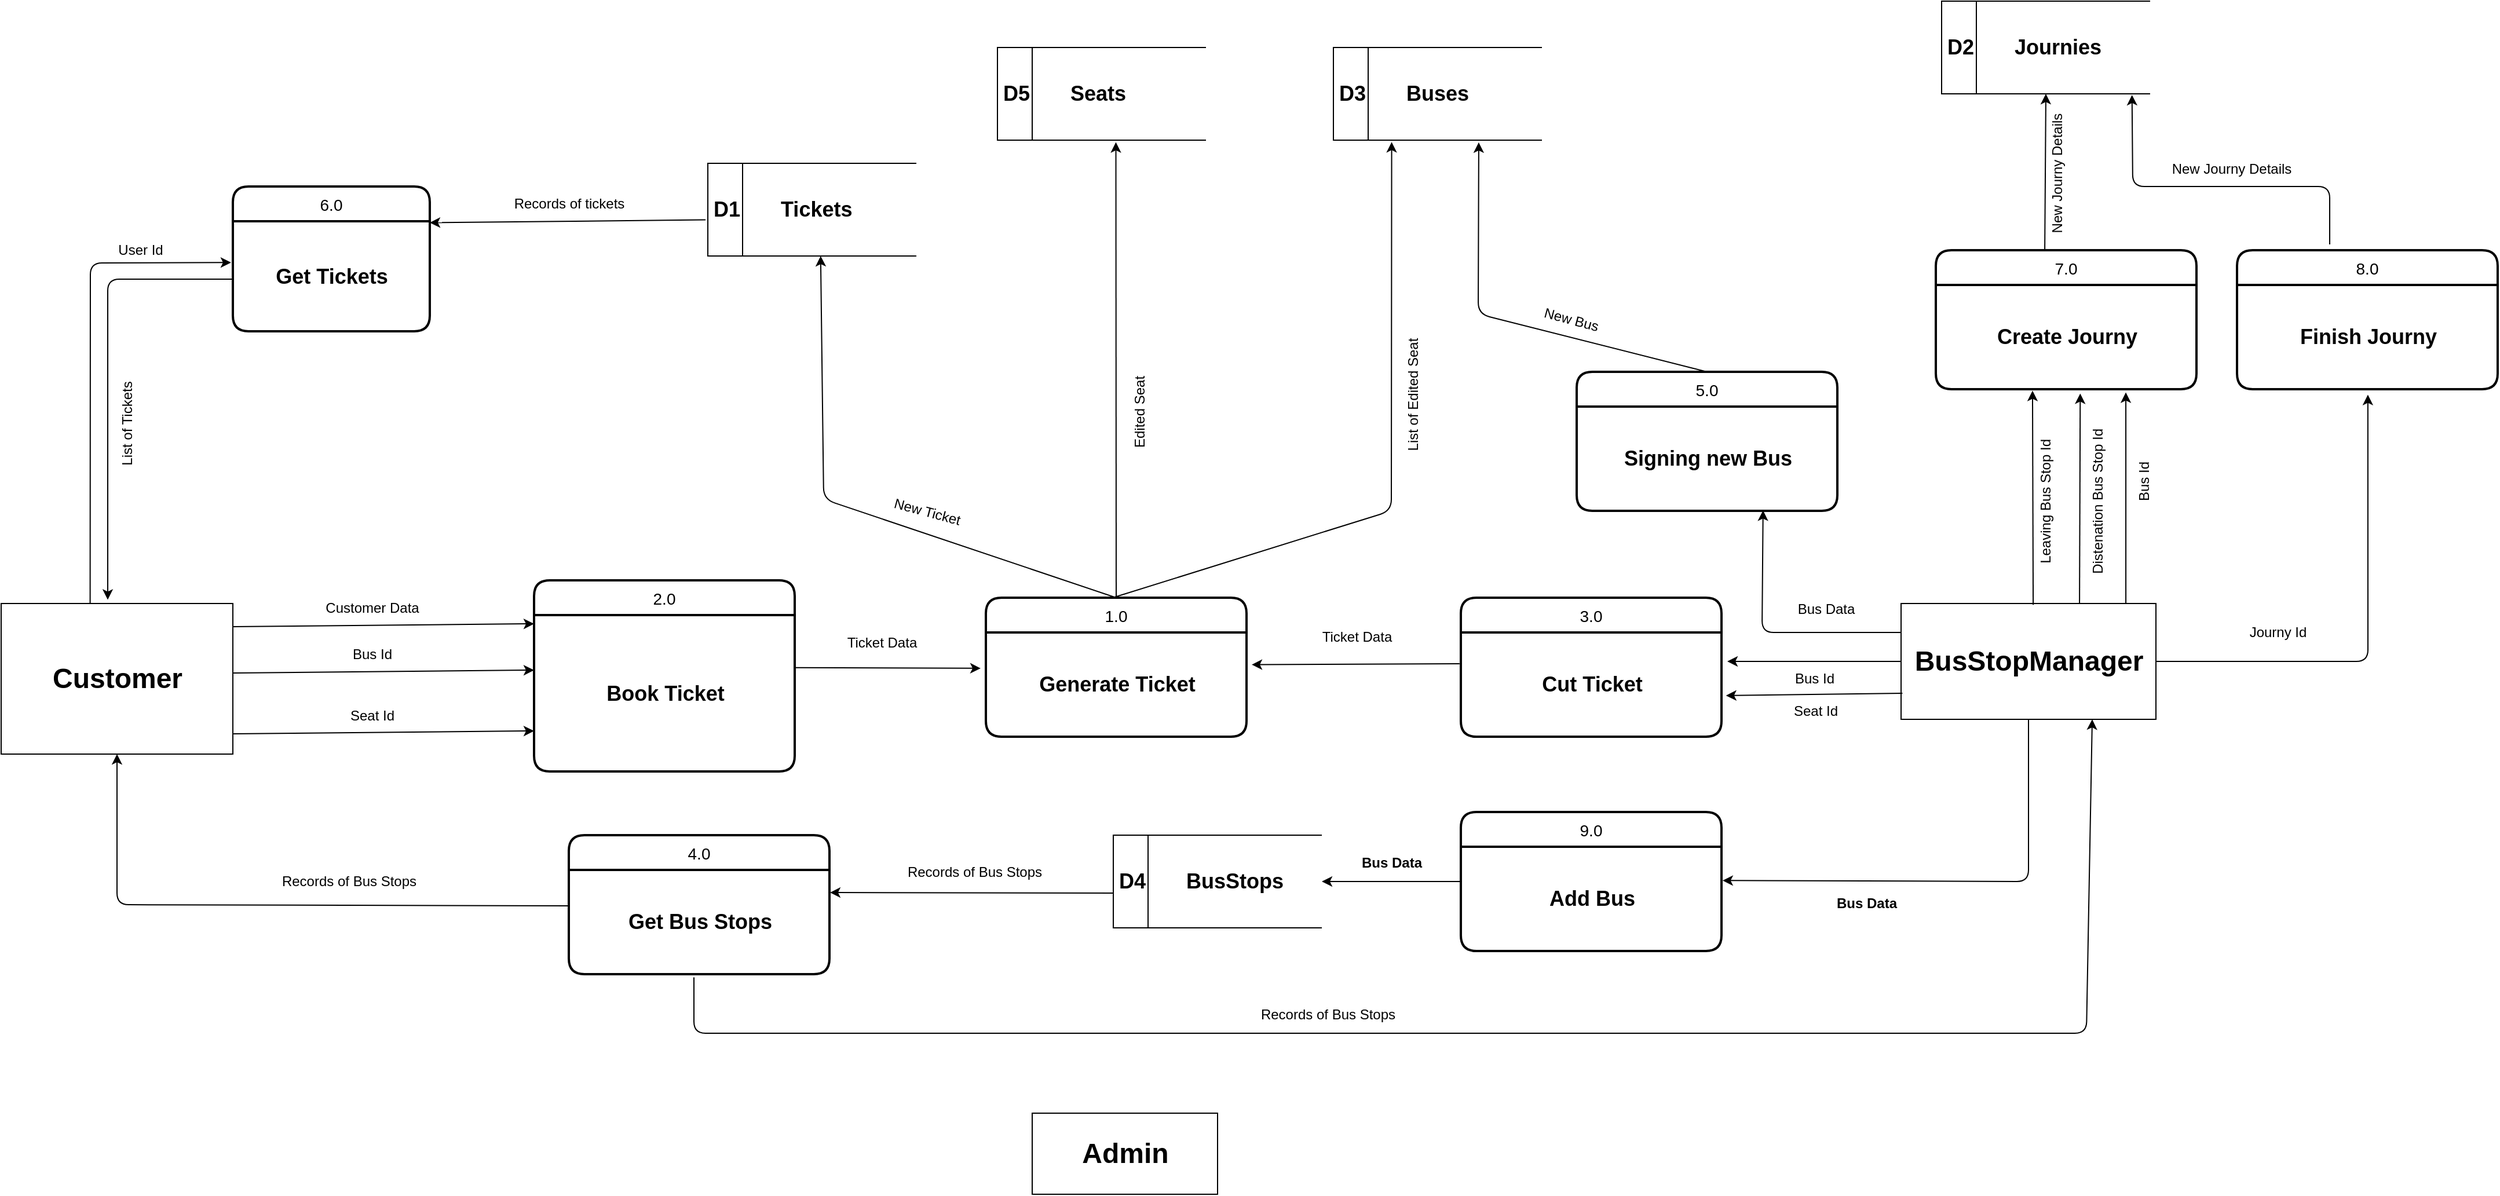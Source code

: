 <mxfile>
    <diagram id="aX-Lr2r9KnKkKdBtXtFj" name="Page-1">
        <mxGraphModel dx="4344" dy="2138" grid="1" gridSize="10" guides="1" tooltips="1" connect="1" arrows="1" fold="1" page="1" pageScale="1" pageWidth="850" pageHeight="1100" math="0" shadow="0">
            <root>
                <mxCell id="0"/>
                <mxCell id="1" parent="0"/>
                <mxCell id="12" style="edgeStyle=none;html=1;exitX=1;exitY=0.5;exitDx=0;exitDy=0;entryX=0;entryY=0.5;entryDx=0;entryDy=0;" edge="1" parent="1">
                    <mxGeometry relative="1" as="geometry">
                        <mxPoint x="-770" y="60" as="sourcePoint"/>
                        <mxPoint x="-510" y="57.5" as="targetPoint"/>
                    </mxGeometry>
                </mxCell>
                <mxCell id="2" value="&lt;font style=&quot;font-size: 24px;&quot;&gt;&lt;b&gt;Customer&lt;/b&gt;&lt;/font&gt;" style="html=1;" parent="1" vertex="1">
                    <mxGeometry x="-970" y="40" width="200" height="130" as="geometry"/>
                </mxCell>
                <mxCell id="3" value="&lt;font style=&quot;font-size: 24px;&quot;&gt;&lt;b&gt;BusStopManager&lt;/b&gt;&lt;/font&gt;" style="html=1;" parent="1" vertex="1">
                    <mxGeometry x="670" y="40" width="220" height="100" as="geometry"/>
                </mxCell>
                <mxCell id="4" value="&lt;font style=&quot;font-size: 24px;&quot;&gt;&lt;b&gt;Admin&lt;/b&gt;&lt;/font&gt;" style="html=1;" parent="1" vertex="1">
                    <mxGeometry x="-80" y="480" width="160" height="70" as="geometry"/>
                </mxCell>
                <mxCell id="5" value="2.0" style="swimlane;childLayout=stackLayout;horizontal=1;startSize=30;horizontalStack=0;rounded=1;fontSize=14;fontStyle=0;strokeWidth=2;resizeParent=0;resizeLast=1;shadow=0;dashed=0;align=center;" parent="1" vertex="1">
                    <mxGeometry x="-510" y="20" width="225" height="165" as="geometry"/>
                </mxCell>
                <mxCell id="6" value="&lt;b&gt;&lt;font style=&quot;font-size: 18px;&quot;&gt;Book Ticket&lt;/font&gt;&lt;/b&gt;" style="text;html=1;align=center;verticalAlign=middle;resizable=0;points=[];autosize=1;strokeColor=none;fillColor=none;" parent="5" vertex="1">
                    <mxGeometry y="30" width="225" height="135" as="geometry"/>
                </mxCell>
                <mxCell id="8" value="1.0" style="swimlane;childLayout=stackLayout;horizontal=1;startSize=30;horizontalStack=0;rounded=1;fontSize=14;fontStyle=0;strokeWidth=2;resizeParent=0;resizeLast=1;shadow=0;dashed=0;align=center;" vertex="1" parent="1">
                    <mxGeometry x="-120" y="35" width="225" height="120" as="geometry"/>
                </mxCell>
                <mxCell id="9" value="&lt;b&gt;&lt;font style=&quot;font-size: 18px;&quot;&gt;Generate Ticket&lt;/font&gt;&lt;/b&gt;" style="text;html=1;align=center;verticalAlign=middle;resizable=0;points=[];autosize=1;strokeColor=none;fillColor=none;" vertex="1" parent="8">
                    <mxGeometry y="30" width="225" height="90" as="geometry"/>
                </mxCell>
                <mxCell id="10" value="3.0" style="swimlane;childLayout=stackLayout;horizontal=1;startSize=30;horizontalStack=0;rounded=1;fontSize=14;fontStyle=0;strokeWidth=2;resizeParent=0;resizeLast=1;shadow=0;dashed=0;align=center;" vertex="1" parent="1">
                    <mxGeometry x="290" y="35" width="225" height="120" as="geometry"/>
                </mxCell>
                <mxCell id="11" value="&lt;b&gt;&lt;font style=&quot;font-size: 18px;&quot;&gt;Cut Ticket&lt;/font&gt;&lt;/b&gt;" style="text;html=1;align=center;verticalAlign=middle;resizable=0;points=[];autosize=1;strokeColor=none;fillColor=none;" vertex="1" parent="10">
                    <mxGeometry y="30" width="225" height="90" as="geometry"/>
                </mxCell>
                <mxCell id="13" value="" style="endArrow=classic;html=1;fontSize=18;exitX=1.004;exitY=0.336;exitDx=0;exitDy=0;exitPerimeter=0;entryX=-0.02;entryY=0.344;entryDx=0;entryDy=0;entryPerimeter=0;" edge="1" parent="1" source="6" target="9">
                    <mxGeometry width="50" height="50" relative="1" as="geometry">
                        <mxPoint x="-166.54" y="310" as="sourcePoint"/>
                        <mxPoint x="-329.995" y="311.11" as="targetPoint"/>
                        <Array as="points"/>
                    </mxGeometry>
                </mxCell>
                <mxCell id="16" value="" style="endArrow=classic;html=1;fontSize=18;exitX=0;exitY=0.5;exitDx=0;exitDy=0;" edge="1" parent="1" source="3">
                    <mxGeometry width="50" height="50" relative="1" as="geometry">
                        <mxPoint x="660" y="95" as="sourcePoint"/>
                        <mxPoint x="520" y="90" as="targetPoint"/>
                        <Array as="points"/>
                    </mxGeometry>
                </mxCell>
                <mxCell id="17" value="" style="endArrow=classic;html=1;fontSize=18;entryX=1.02;entryY=0.309;entryDx=0;entryDy=0;entryPerimeter=0;exitX=-0.005;exitY=0.3;exitDx=0;exitDy=0;exitPerimeter=0;" edge="1" parent="1" source="11" target="9">
                    <mxGeometry width="50" height="50" relative="1" as="geometry">
                        <mxPoint x="282.3" y="94" as="sourcePoint"/>
                        <mxPoint x="130.0" y="96" as="targetPoint"/>
                        <Array as="points"/>
                    </mxGeometry>
                </mxCell>
                <mxCell id="18" value="9.0" style="swimlane;childLayout=stackLayout;horizontal=1;startSize=30;horizontalStack=0;rounded=1;fontSize=14;fontStyle=0;strokeWidth=2;resizeParent=0;resizeLast=1;shadow=0;dashed=0;align=center;" vertex="1" parent="1">
                    <mxGeometry x="290" y="220" width="225" height="120" as="geometry"/>
                </mxCell>
                <mxCell id="19" value="&lt;b&gt;&lt;font style=&quot;font-size: 18px;&quot;&gt;Add Bus&lt;/font&gt;&lt;/b&gt;" style="text;html=1;align=center;verticalAlign=middle;resizable=0;points=[];autosize=1;strokeColor=none;fillColor=none;" vertex="1" parent="18">
                    <mxGeometry y="30" width="225" height="90" as="geometry"/>
                </mxCell>
                <mxCell id="20" value="&lt;font style=&quot;&quot;&gt;&lt;b style=&quot;&quot;&gt;&lt;font style=&quot;font-size: 18px;&quot;&gt;D1&amp;nbsp; &amp;nbsp; &amp;nbsp; &amp;nbsp;Tickets&lt;/font&gt;&lt;/b&gt;&lt;/font&gt;" style="html=1;dashed=0;whitespace=wrap;shape=mxgraph.dfd.dataStoreID;align=left;spacingLeft=3;points=[[0,0],[0.5,0],[1,0],[0,0.5],[1,0.5],[0,1],[0.5,1],[1,1]];" vertex="1" parent="1">
                    <mxGeometry x="-360" y="-340" width="180" height="80" as="geometry"/>
                </mxCell>
                <mxCell id="21" value="" style="endArrow=classic;html=1;fontSize=18;entryX=0.541;entryY=1;entryDx=0;entryDy=0;exitX=0.5;exitY=0;exitDx=0;exitDy=0;entryPerimeter=0;" edge="1" parent="1" source="8" target="20">
                    <mxGeometry width="50" height="50" relative="1" as="geometry">
                        <mxPoint x="74.685" y="-30" as="sourcePoint"/>
                        <mxPoint x="-104.69" y="-29.19" as="targetPoint"/>
                        <Array as="points">
                            <mxPoint x="-260" y="-50"/>
                        </Array>
                    </mxGeometry>
                </mxCell>
                <mxCell id="22" value="&lt;font style=&quot;&quot;&gt;&lt;b style=&quot;&quot;&gt;&lt;font style=&quot;font-size: 18px;&quot;&gt;D2&amp;nbsp; &amp;nbsp; &amp;nbsp; &amp;nbsp;Journies&lt;/font&gt;&lt;/b&gt;&lt;/font&gt;" style="html=1;dashed=0;whitespace=wrap;shape=mxgraph.dfd.dataStoreID;align=left;spacingLeft=3;points=[[0,0],[0.5,0],[1,0],[0,0.5],[1,0.5],[0,1],[0.5,1],[1,1]];" vertex="1" parent="1">
                    <mxGeometry x="705" y="-480" width="180" height="80" as="geometry"/>
                </mxCell>
                <mxCell id="23" value="&lt;font style=&quot;&quot;&gt;&lt;b style=&quot;&quot;&gt;&lt;font style=&quot;font-size: 18px;&quot;&gt;D3&amp;nbsp; &amp;nbsp; &amp;nbsp; &amp;nbsp;Buses&lt;/font&gt;&lt;/b&gt;&lt;/font&gt;" style="html=1;dashed=0;whitespace=wrap;shape=mxgraph.dfd.dataStoreID;align=left;spacingLeft=3;points=[[0,0],[0.5,0],[1,0],[0,0.5],[1,0.5],[0,1],[0.5,1],[1,1]];" vertex="1" parent="1">
                    <mxGeometry x="180" y="-440" width="180" height="80" as="geometry"/>
                </mxCell>
                <mxCell id="24" value="&lt;font style=&quot;&quot;&gt;&lt;b style=&quot;&quot;&gt;&lt;font style=&quot;font-size: 18px;&quot;&gt;D4&amp;nbsp; &amp;nbsp; &amp;nbsp; &amp;nbsp;BusStops&lt;/font&gt;&lt;/b&gt;&lt;/font&gt;" style="html=1;dashed=0;whitespace=wrap;shape=mxgraph.dfd.dataStoreID;align=left;spacingLeft=3;points=[[0,0],[0.5,0],[1,0],[0,0.5],[1,0.5],[0,1],[0.5,1],[1,1]];" vertex="1" parent="1">
                    <mxGeometry x="-10" y="240" width="180" height="80" as="geometry"/>
                </mxCell>
                <mxCell id="25" value="&lt;font style=&quot;&quot;&gt;&lt;b style=&quot;&quot;&gt;&lt;font style=&quot;font-size: 18px;&quot;&gt;D5&amp;nbsp; &amp;nbsp; &amp;nbsp; &amp;nbsp;Seats&lt;/font&gt;&lt;/b&gt;&lt;/font&gt;" style="html=1;dashed=0;whitespace=wrap;shape=mxgraph.dfd.dataStoreID;align=left;spacingLeft=3;points=[[0,0],[0.5,0],[1,0],[0,0.5],[1,0.5],[0,1],[0.5,1],[1,1]];" vertex="1" parent="1">
                    <mxGeometry x="-110" y="-440" width="180" height="80" as="geometry"/>
                </mxCell>
                <mxCell id="27" value="" style="endArrow=classic;html=1;fontSize=18;entryX=1.004;entryY=0.324;entryDx=0;entryDy=0;entryPerimeter=0;" edge="1" parent="1" target="19">
                    <mxGeometry width="50" height="50" relative="1" as="geometry">
                        <mxPoint x="780" y="140" as="sourcePoint"/>
                        <mxPoint x="610.0" y="262" as="targetPoint"/>
                        <Array as="points">
                            <mxPoint x="780" y="280"/>
                        </Array>
                    </mxGeometry>
                </mxCell>
                <mxCell id="28" value="&lt;font style=&quot;font-size: 12px;&quot;&gt;&lt;b&gt;Bus Data&lt;/b&gt;&lt;/font&gt;" style="text;html=1;align=center;verticalAlign=middle;resizable=0;points=[];autosize=1;strokeColor=none;fillColor=none;fontSize=24;" vertex="1" parent="1">
                    <mxGeometry x="600" y="275" width="80" height="40" as="geometry"/>
                </mxCell>
                <mxCell id="29" value="" style="endArrow=classic;html=1;fontSize=18;entryX=1;entryY=0.5;entryDx=0;entryDy=0;exitX=0;exitY=0.5;exitDx=0;exitDy=0;" edge="1" parent="1" source="18" target="24">
                    <mxGeometry width="50" height="50" relative="1" as="geometry">
                        <mxPoint x="349.375" y="410" as="sourcePoint"/>
                        <mxPoint x="170" y="410.81" as="targetPoint"/>
                        <Array as="points"/>
                    </mxGeometry>
                </mxCell>
                <mxCell id="30" value="&lt;font style=&quot;font-size: 12px;&quot;&gt;Customer Data&lt;/font&gt;" style="text;html=1;align=center;verticalAlign=middle;resizable=0;points=[];autosize=1;strokeColor=none;fillColor=none;fontSize=24;" vertex="1" parent="1">
                    <mxGeometry x="-700" y="20" width="100" height="40" as="geometry"/>
                </mxCell>
                <mxCell id="31" style="edgeStyle=none;html=1;exitX=1;exitY=0.5;exitDx=0;exitDy=0;entryX=0;entryY=0.5;entryDx=0;entryDy=0;" edge="1" parent="1">
                    <mxGeometry relative="1" as="geometry">
                        <mxPoint x="-770" y="100" as="sourcePoint"/>
                        <mxPoint x="-510" y="97.5" as="targetPoint"/>
                    </mxGeometry>
                </mxCell>
                <mxCell id="32" value="&lt;span style=&quot;font-size: 12px;&quot;&gt;Bus Id&lt;/span&gt;" style="text;html=1;align=center;verticalAlign=middle;resizable=0;points=[];autosize=1;strokeColor=none;fillColor=none;fontSize=24;" vertex="1" parent="1">
                    <mxGeometry x="-680" y="60" width="60" height="40" as="geometry"/>
                </mxCell>
                <mxCell id="37" style="edgeStyle=none;html=1;exitX=1;exitY=0.5;exitDx=0;exitDy=0;entryX=0;entryY=0.5;entryDx=0;entryDy=0;" edge="1" parent="1">
                    <mxGeometry relative="1" as="geometry">
                        <mxPoint x="-770" y="152.5" as="sourcePoint"/>
                        <mxPoint x="-510" y="150" as="targetPoint"/>
                    </mxGeometry>
                </mxCell>
                <mxCell id="38" value="&lt;span style=&quot;font-size: 12px;&quot;&gt;Seat Id&lt;/span&gt;" style="text;html=1;align=center;verticalAlign=middle;resizable=0;points=[];autosize=1;strokeColor=none;fillColor=none;fontSize=24;" vertex="1" parent="1">
                    <mxGeometry x="-680" y="112.5" width="60" height="40" as="geometry"/>
                </mxCell>
                <mxCell id="39" value="&lt;font style=&quot;font-size: 12px;&quot;&gt;Ticket Data&lt;/font&gt;" style="text;html=1;align=center;verticalAlign=middle;resizable=0;points=[];autosize=1;strokeColor=none;fillColor=none;fontSize=24;" vertex="1" parent="1">
                    <mxGeometry x="-250" y="50" width="80" height="40" as="geometry"/>
                </mxCell>
                <mxCell id="40" value="" style="endArrow=classic;html=1;fontSize=18;entryX=0.568;entryY=1.022;entryDx=0;entryDy=0;exitX=0.5;exitY=0;exitDx=0;exitDy=0;entryPerimeter=0;" edge="1" parent="1" source="8" target="25">
                    <mxGeometry width="50" height="50" relative="1" as="geometry">
                        <mxPoint x="2.5" y="45" as="sourcePoint"/>
                        <mxPoint x="-252.62" y="-250" as="targetPoint"/>
                        <Array as="points"/>
                    </mxGeometry>
                </mxCell>
                <mxCell id="42" value="5.0" style="swimlane;childLayout=stackLayout;horizontal=1;startSize=30;horizontalStack=0;rounded=1;fontSize=14;fontStyle=0;strokeWidth=2;resizeParent=0;resizeLast=1;shadow=0;dashed=0;align=center;" vertex="1" parent="1">
                    <mxGeometry x="390" y="-160" width="225" height="120" as="geometry"/>
                </mxCell>
                <mxCell id="43" value="&lt;b&gt;&lt;font style=&quot;font-size: 18px;&quot;&gt;Signing new Bus&lt;/font&gt;&lt;/b&gt;" style="text;html=1;align=center;verticalAlign=middle;resizable=0;points=[];autosize=1;strokeColor=none;fillColor=none;" vertex="1" parent="42">
                    <mxGeometry y="30" width="225" height="90" as="geometry"/>
                </mxCell>
                <mxCell id="50" value="" style="endArrow=classic;html=1;fontSize=18;entryX=0.296;entryY=1.02;entryDx=0;entryDy=0;entryPerimeter=0;exitX=0.5;exitY=0;exitDx=0;exitDy=0;" edge="1" parent="1">
                    <mxGeometry width="50" height="50" relative="1" as="geometry">
                        <mxPoint x="-10.5" y="35.0" as="sourcePoint"/>
                        <mxPoint x="230.28" y="-358.4" as="targetPoint"/>
                        <Array as="points">
                            <mxPoint x="230" y="-40"/>
                        </Array>
                    </mxGeometry>
                </mxCell>
                <mxCell id="51" value="6.0" style="swimlane;childLayout=stackLayout;horizontal=1;startSize=30;horizontalStack=0;rounded=1;fontSize=14;fontStyle=0;strokeWidth=2;resizeParent=0;resizeLast=1;shadow=0;dashed=0;align=center;" vertex="1" parent="1">
                    <mxGeometry x="-770" y="-320" width="170" height="125" as="geometry"/>
                </mxCell>
                <mxCell id="52" value="&lt;b&gt;&lt;font style=&quot;font-size: 18px;&quot;&gt;Get Tickets&lt;/font&gt;&lt;/b&gt;" style="text;html=1;align=center;verticalAlign=middle;resizable=0;points=[];autosize=1;strokeColor=none;fillColor=none;" vertex="1" parent="51">
                    <mxGeometry y="30" width="170" height="95" as="geometry"/>
                </mxCell>
                <mxCell id="53" value="" style="endArrow=classic;html=1;fontSize=18;exitX=0.384;exitY=0;exitDx=0;exitDy=0;exitPerimeter=0;entryX=-0.009;entryY=0.375;entryDx=0;entryDy=0;entryPerimeter=0;" edge="1" parent="1" source="2" target="52">
                    <mxGeometry width="50" height="50" relative="1" as="geometry">
                        <mxPoint x="-600.0" y="-270.0" as="sourcePoint"/>
                        <mxPoint x="-440.4" y="-269.4" as="targetPoint"/>
                        <Array as="points">
                            <mxPoint x="-893" y="-254"/>
                        </Array>
                    </mxGeometry>
                </mxCell>
                <mxCell id="54" value="User Id" style="text;html=1;align=center;verticalAlign=middle;resizable=0;points=[];autosize=1;strokeColor=none;fillColor=none;fontSize=12;" vertex="1" parent="1">
                    <mxGeometry x="-880" y="-280" width="60" height="30" as="geometry"/>
                </mxCell>
                <mxCell id="55" value="" style="endArrow=classic;html=1;fontSize=18;exitX=-0.011;exitY=0.61;exitDx=0;exitDy=0;exitPerimeter=0;entryX=1;entryY=0.25;entryDx=0;entryDy=0;" edge="1" parent="1" source="20" target="51">
                    <mxGeometry width="50" height="50" relative="1" as="geometry">
                        <mxPoint x="-589.66" y="-259.575" as="sourcePoint"/>
                        <mxPoint x="-351.26" y="-261.2" as="targetPoint"/>
                        <Array as="points"/>
                    </mxGeometry>
                </mxCell>
                <mxCell id="56" value="Records of tickets" style="text;html=1;align=center;verticalAlign=middle;resizable=0;points=[];autosize=1;strokeColor=none;fillColor=none;fontSize=12;" vertex="1" parent="1">
                    <mxGeometry x="-540" y="-320" width="120" height="30" as="geometry"/>
                </mxCell>
                <mxCell id="57" value="" style="endArrow=classic;html=1;fontSize=18;entryX=0.46;entryY=-0.025;entryDx=0;entryDy=0;entryPerimeter=0;exitX=0;exitY=0.526;exitDx=0;exitDy=0;exitPerimeter=0;" edge="1" parent="1" source="52" target="2">
                    <mxGeometry width="50" height="50" relative="1" as="geometry">
                        <mxPoint x="-699.995" y="-120" as="sourcePoint"/>
                        <mxPoint x="-879.37" y="-119.19" as="targetPoint"/>
                        <Array as="points">
                            <mxPoint x="-878" y="-240"/>
                        </Array>
                    </mxGeometry>
                </mxCell>
                <mxCell id="58" value="List of Tickets" style="text;html=1;align=center;verticalAlign=middle;resizable=0;points=[];autosize=1;strokeColor=none;fillColor=none;fontSize=12;rotation=-90;" vertex="1" parent="1">
                    <mxGeometry x="-911" y="-130" width="100" height="30" as="geometry"/>
                </mxCell>
                <mxCell id="61" value="4.0" style="swimlane;childLayout=stackLayout;horizontal=1;startSize=30;horizontalStack=0;rounded=1;fontSize=14;fontStyle=0;strokeWidth=2;resizeParent=0;resizeLast=1;shadow=0;dashed=0;align=center;" vertex="1" parent="1">
                    <mxGeometry x="-480" y="240" width="225" height="120" as="geometry"/>
                </mxCell>
                <mxCell id="62" value="&lt;span style=&quot;font-size: 18px;&quot;&gt;&lt;b&gt;Get Bus Stops&lt;/b&gt;&lt;/span&gt;" style="text;html=1;align=center;verticalAlign=middle;resizable=0;points=[];autosize=1;strokeColor=none;fillColor=none;" vertex="1" parent="61">
                    <mxGeometry y="30" width="225" height="90" as="geometry"/>
                </mxCell>
                <mxCell id="63" value="" style="endArrow=classic;html=1;fontSize=18;exitX=0;exitY=0.625;exitDx=0;exitDy=0;exitPerimeter=0;entryX=1.002;entryY=0.217;entryDx=0;entryDy=0;entryPerimeter=0;" edge="1" parent="1" source="24" target="62">
                    <mxGeometry width="50" height="50" relative="1" as="geometry">
                        <mxPoint x="-11.98" y="277.55" as="sourcePoint"/>
                        <mxPoint x="-250" y="280" as="targetPoint"/>
                        <Array as="points"/>
                    </mxGeometry>
                </mxCell>
                <mxCell id="64" value="Records of Bus Stops" style="text;html=1;align=center;verticalAlign=middle;resizable=0;points=[];autosize=1;strokeColor=none;fillColor=none;fontSize=12;" vertex="1" parent="1">
                    <mxGeometry x="-200" y="256.75" width="140" height="30" as="geometry"/>
                </mxCell>
                <mxCell id="65" value="" style="endArrow=classic;html=1;fontSize=18;exitX=-0.004;exitY=0.344;exitDx=0;exitDy=0;exitPerimeter=0;entryX=0.5;entryY=1;entryDx=0;entryDy=0;" edge="1" parent="1" source="62" target="2">
                    <mxGeometry width="50" height="50" relative="1" as="geometry">
                        <mxPoint x="-510" y="271.74" as="sourcePoint"/>
                        <mxPoint x="-754.55" y="271.27" as="targetPoint"/>
                        <Array as="points">
                            <mxPoint x="-870" y="300"/>
                        </Array>
                    </mxGeometry>
                </mxCell>
                <mxCell id="66" value="Records of Bus Stops" style="text;html=1;align=center;verticalAlign=middle;resizable=0;points=[];autosize=1;strokeColor=none;fillColor=none;fontSize=12;" vertex="1" parent="1">
                    <mxGeometry x="-740" y="265" width="140" height="30" as="geometry"/>
                </mxCell>
                <mxCell id="67" value="" style="endArrow=classic;html=1;fontSize=18;entryX=0.715;entryY=0.996;entryDx=0;entryDy=0;entryPerimeter=0;exitX=0;exitY=0.25;exitDx=0;exitDy=0;" edge="1" parent="1" source="3" target="43">
                    <mxGeometry width="50" height="50" relative="1" as="geometry">
                        <mxPoint x="680" y="100" as="sourcePoint"/>
                        <mxPoint x="527.7" y="102.0" as="targetPoint"/>
                        <Array as="points">
                            <mxPoint x="550" y="65"/>
                        </Array>
                    </mxGeometry>
                </mxCell>
                <mxCell id="68" value="Bus Data" style="text;html=1;align=center;verticalAlign=middle;resizable=0;points=[];autosize=1;strokeColor=none;fillColor=none;fontSize=12;" vertex="1" parent="1">
                    <mxGeometry x="570" y="30" width="70" height="30" as="geometry"/>
                </mxCell>
                <mxCell id="70" value="" style="endArrow=classic;html=1;fontSize=18;entryX=0.697;entryY=1.024;entryDx=0;entryDy=0;entryPerimeter=0;exitX=0.5;exitY=0;exitDx=0;exitDy=0;" edge="1" parent="1" source="42" target="23">
                    <mxGeometry width="50" height="50" relative="1" as="geometry">
                        <mxPoint x="515" y="-212.32" as="sourcePoint"/>
                        <mxPoint x="395.875" y="-317.68" as="targetPoint"/>
                        <Array as="points">
                            <mxPoint x="305" y="-210"/>
                        </Array>
                    </mxGeometry>
                </mxCell>
                <mxCell id="71" value="New Bus" style="text;html=1;align=center;verticalAlign=middle;resizable=0;points=[];autosize=1;strokeColor=none;fillColor=none;fontSize=12;rotation=15;" vertex="1" parent="1">
                    <mxGeometry x="350" y="-220" width="70" height="30" as="geometry"/>
                </mxCell>
                <mxCell id="73" value="7.0" style="swimlane;childLayout=stackLayout;horizontal=1;startSize=30;horizontalStack=0;rounded=1;fontSize=14;fontStyle=0;strokeWidth=2;resizeParent=0;resizeLast=1;shadow=0;dashed=0;align=center;" vertex="1" parent="1">
                    <mxGeometry x="700" y="-265" width="225" height="120" as="geometry"/>
                </mxCell>
                <mxCell id="74" value="&lt;b&gt;&lt;font style=&quot;font-size: 18px;&quot;&gt;Create Journy&lt;/font&gt;&lt;/b&gt;" style="text;html=1;align=center;verticalAlign=middle;resizable=0;points=[];autosize=1;strokeColor=none;fillColor=none;" vertex="1" parent="73">
                    <mxGeometry y="30" width="225" height="90" as="geometry"/>
                </mxCell>
                <mxCell id="75" value="" style="endArrow=classic;html=1;fontSize=18;entryX=0.729;entryY=1.031;entryDx=0;entryDy=0;entryPerimeter=0;exitX=0.882;exitY=0;exitDx=0;exitDy=0;exitPerimeter=0;" edge="1" parent="1" source="3" target="74">
                    <mxGeometry width="50" height="50" relative="1" as="geometry">
                        <mxPoint x="807" y="40" as="sourcePoint"/>
                        <mxPoint x="990.0" y="-393.0" as="targetPoint"/>
                        <Array as="points"/>
                    </mxGeometry>
                </mxCell>
                <mxCell id="76" value="Bus Id" style="text;html=1;align=center;verticalAlign=middle;resizable=0;points=[];autosize=1;strokeColor=none;fillColor=none;fontSize=12;rotation=-90;" vertex="1" parent="1">
                    <mxGeometry x="850" y="-80" width="60" height="30" as="geometry"/>
                </mxCell>
                <mxCell id="77" value="" style="endArrow=classic;html=1;fontSize=18;entryX=0.554;entryY=1.041;entryDx=0;entryDy=0;entryPerimeter=0;exitX=0.882;exitY=0;exitDx=0;exitDy=0;exitPerimeter=0;" edge="1" parent="1" target="74">
                    <mxGeometry width="50" height="50" relative="1" as="geometry">
                        <mxPoint x="824.04" y="40" as="sourcePoint"/>
                        <mxPoint x="824.025" y="-72.21" as="targetPoint"/>
                        <Array as="points"/>
                    </mxGeometry>
                </mxCell>
                <mxCell id="78" value="Distenation Bus Stop Id" style="text;html=1;align=center;verticalAlign=middle;resizable=0;points=[];autosize=1;strokeColor=none;fillColor=none;fontSize=12;rotation=-90;" vertex="1" parent="1">
                    <mxGeometry x="765" y="-62.79" width="150" height="30" as="geometry"/>
                </mxCell>
                <mxCell id="79" value="" style="endArrow=classic;html=1;fontSize=18;entryX=0.371;entryY=1.014;entryDx=0;entryDy=0;entryPerimeter=0;exitX=0.882;exitY=0;exitDx=0;exitDy=0;exitPerimeter=0;" edge="1" parent="1" target="74">
                    <mxGeometry width="50" height="50" relative="1" as="geometry">
                        <mxPoint x="784.04" y="41.11" as="sourcePoint"/>
                        <mxPoint x="784.025" y="-71.1" as="targetPoint"/>
                        <Array as="points"/>
                    </mxGeometry>
                </mxCell>
                <mxCell id="80" value="Leaving Bus Stop Id" style="text;html=1;align=center;verticalAlign=middle;resizable=0;points=[];autosize=1;strokeColor=none;fillColor=none;fontSize=12;rotation=-90;" vertex="1" parent="1">
                    <mxGeometry x="730" y="-62.79" width="130" height="30" as="geometry"/>
                </mxCell>
                <mxCell id="83" value="" style="endArrow=classic;html=1;fontSize=18;exitX=0.48;exitY=1.031;exitDx=0;exitDy=0;exitPerimeter=0;entryX=0.75;entryY=1;entryDx=0;entryDy=0;" edge="1" parent="1" source="62" target="3">
                    <mxGeometry width="50" height="50" relative="1" as="geometry">
                        <mxPoint x="-320.0" y="410.0" as="sourcePoint"/>
                        <mxPoint x="-160.4" y="410.6" as="targetPoint"/>
                        <Array as="points">
                            <mxPoint x="-372" y="411"/>
                            <mxPoint x="830" y="411"/>
                        </Array>
                    </mxGeometry>
                </mxCell>
                <mxCell id="84" value="Records of Bus Stops" style="text;html=1;align=center;verticalAlign=middle;resizable=0;points=[];autosize=1;strokeColor=none;fillColor=none;fontSize=12;" vertex="1" parent="1">
                    <mxGeometry x="105" y="380" width="140" height="30" as="geometry"/>
                </mxCell>
                <mxCell id="85" value="" style="endArrow=classic;html=1;fontSize=18;entryX=0.5;entryY=1;entryDx=0;entryDy=0;exitX=0.418;exitY=-0.008;exitDx=0;exitDy=0;exitPerimeter=0;" edge="1" parent="1" source="73" target="22">
                    <mxGeometry width="50" height="50" relative="1" as="geometry">
                        <mxPoint x="795.26" y="-175.15" as="sourcePoint"/>
                        <mxPoint x="794.695" y="-360" as="targetPoint"/>
                        <Array as="points"/>
                    </mxGeometry>
                </mxCell>
                <mxCell id="86" value="New Journy Details" style="text;html=1;align=center;verticalAlign=middle;resizable=0;points=[];autosize=1;strokeColor=none;fillColor=none;fontSize=12;rotation=-90;" vertex="1" parent="1">
                    <mxGeometry x="740" y="-346" width="130" height="30" as="geometry"/>
                </mxCell>
                <mxCell id="87" value="8.0" style="swimlane;childLayout=stackLayout;horizontal=1;startSize=30;horizontalStack=0;rounded=1;fontSize=14;fontStyle=0;strokeWidth=2;resizeParent=0;resizeLast=1;shadow=0;dashed=0;align=center;" vertex="1" parent="1">
                    <mxGeometry x="960" y="-265" width="225" height="120" as="geometry"/>
                </mxCell>
                <mxCell id="88" value="&lt;font style=&quot;&quot;&gt;&lt;span style=&quot;font-size: 18px;&quot;&gt;&lt;b&gt;Finish Journy&lt;/b&gt;&lt;/span&gt;&lt;/font&gt;" style="text;html=1;align=center;verticalAlign=middle;resizable=0;points=[];autosize=1;strokeColor=none;fillColor=none;" vertex="1" parent="87">
                    <mxGeometry y="30" width="225" height="90" as="geometry"/>
                </mxCell>
                <mxCell id="89" value="" style="endArrow=classic;html=1;fontSize=18;exitX=1;exitY=0.5;exitDx=0;exitDy=0;entryX=0.502;entryY=1.053;entryDx=0;entryDy=0;entryPerimeter=0;" edge="1" parent="1" source="3" target="88">
                    <mxGeometry width="50" height="50" relative="1" as="geometry">
                        <mxPoint x="960.0" y="185" as="sourcePoint"/>
                        <mxPoint x="1081.67" y="-109.375" as="targetPoint"/>
                        <Array as="points">
                            <mxPoint x="1073" y="90"/>
                        </Array>
                    </mxGeometry>
                </mxCell>
                <mxCell id="90" value="Journy Id" style="text;html=1;align=center;verticalAlign=middle;resizable=0;points=[];autosize=1;strokeColor=none;fillColor=none;fontSize=12;" vertex="1" parent="1">
                    <mxGeometry x="960" y="50" width="70" height="30" as="geometry"/>
                </mxCell>
                <mxCell id="92" value="" style="endArrow=classic;html=1;fontSize=18;entryX=0.913;entryY=1.012;entryDx=0;entryDy=0;entryPerimeter=0;" edge="1" parent="1" target="22">
                    <mxGeometry width="50" height="50" relative="1" as="geometry">
                        <mxPoint x="1040" y="-270" as="sourcePoint"/>
                        <mxPoint x="1045" y="-424.04" as="targetPoint"/>
                        <Array as="points">
                            <mxPoint x="1040" y="-320"/>
                            <mxPoint x="870" y="-320"/>
                        </Array>
                    </mxGeometry>
                </mxCell>
                <mxCell id="93" value="New Journy Details" style="text;html=1;align=center;verticalAlign=middle;resizable=0;points=[];autosize=1;strokeColor=none;fillColor=none;fontSize=12;rotation=0;" vertex="1" parent="1">
                    <mxGeometry x="890" y="-350" width="130" height="30" as="geometry"/>
                </mxCell>
                <mxCell id="94" value="Bus Id" style="text;html=1;align=center;verticalAlign=middle;resizable=0;points=[];autosize=1;strokeColor=none;fillColor=none;fontSize=12;" vertex="1" parent="1">
                    <mxGeometry x="565" y="90" width="60" height="30" as="geometry"/>
                </mxCell>
                <mxCell id="95" value="" style="endArrow=classic;html=1;fontSize=18;entryX=1.012;entryY=0.3;entryDx=0;entryDy=0;entryPerimeter=0;exitX=0;exitY=0.5;exitDx=0;exitDy=0;" edge="1" parent="1">
                    <mxGeometry width="50" height="50" relative="1" as="geometry">
                        <mxPoint x="671.15" y="117.5" as="sourcePoint"/>
                        <mxPoint x="518.85" y="119.5" as="targetPoint"/>
                        <Array as="points"/>
                    </mxGeometry>
                </mxCell>
                <mxCell id="96" value="Seat Id" style="text;html=1;align=center;verticalAlign=middle;resizable=0;points=[];autosize=1;strokeColor=none;fillColor=none;fontSize=12;" vertex="1" parent="1">
                    <mxGeometry x="566.15" y="117.5" width="60" height="30" as="geometry"/>
                </mxCell>
                <mxCell id="97" value="&lt;font style=&quot;font-size: 12px;&quot;&gt;Ticket Data&lt;/font&gt;" style="text;html=1;align=center;verticalAlign=middle;resizable=0;points=[];autosize=1;strokeColor=none;fillColor=none;fontSize=24;" vertex="1" parent="1">
                    <mxGeometry x="160" y="45" width="80" height="40" as="geometry"/>
                </mxCell>
                <mxCell id="98" value="&lt;font style=&quot;font-size: 12px;&quot;&gt;&lt;b&gt;Bus Data&lt;/b&gt;&lt;/font&gt;" style="text;html=1;align=center;verticalAlign=middle;resizable=0;points=[];autosize=1;strokeColor=none;fillColor=none;fontSize=24;" vertex="1" parent="1">
                    <mxGeometry x="190" y="240" width="80" height="40" as="geometry"/>
                </mxCell>
                <mxCell id="99" value="&lt;font style=&quot;font-size: 12px;&quot;&gt;New Ticket&lt;/font&gt;" style="text;html=1;align=center;verticalAlign=middle;resizable=0;points=[];autosize=1;strokeColor=none;fillColor=none;fontSize=24;rotation=15;" vertex="1" parent="1">
                    <mxGeometry x="-210" y="-62.79" width="80" height="40" as="geometry"/>
                </mxCell>
                <mxCell id="100" value="&lt;font style=&quot;font-size: 12px;&quot;&gt;Edited Seat&lt;/font&gt;" style="text;html=1;align=center;verticalAlign=middle;resizable=0;points=[];autosize=1;strokeColor=none;fillColor=none;fontSize=24;rotation=-90;" vertex="1" parent="1">
                    <mxGeometry x="-36" y="-145" width="90" height="40" as="geometry"/>
                </mxCell>
                <mxCell id="101" value="&lt;font style=&quot;font-size: 12px;&quot;&gt;List of Edited Seat&lt;/font&gt;" style="text;html=1;align=center;verticalAlign=middle;resizable=0;points=[];autosize=1;strokeColor=none;fillColor=none;fontSize=24;rotation=-90;" vertex="1" parent="1">
                    <mxGeometry x="185" y="-160" width="120" height="40" as="geometry"/>
                </mxCell>
            </root>
        </mxGraphModel>
    </diagram>
</mxfile>